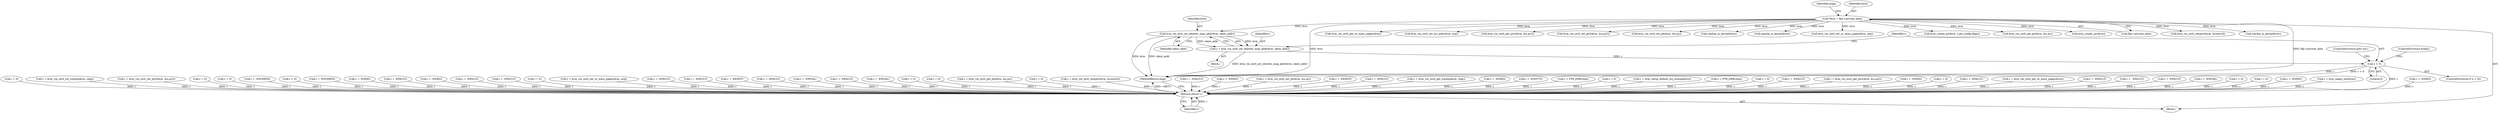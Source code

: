 digraph "0_linux_9c895160d25a76c21b65bad141b08e8d4f99afef@pointer" {
"1000158" [label="(Call,kvm_vm_ioctl_set_identity_map_addr(kvm, ident_addr))"];
"1000109" [label="(Call,*kvm = filp->private_data)"];
"1000156" [label="(Call,r = kvm_vm_ioctl_set_identity_map_addr(kvm, ident_addr))"];
"1000162" [label="(Call,r < 0)"];
"1000911" [label="(Return,return r;)"];
"1000224" [label="(Call,r = kvm_ioapic_init(kvm))"];
"1000629" [label="(Call,r = -ENXIO)"];
"1000544" [label="(Call,r = 0)"];
"1000536" [label="(Call,r = kvm_vm_ioctl_set_irqchip(kvm, chip))"];
"1000166" [label="(ControlStructure,break;)"];
"1000731" [label="(Call,r = kvm_vm_ioctl_set_pit2(kvm, &u.ps2))"];
"1000805" [label="(Call,r = 0)"];
"1000498" [label="(Call,r = 0)"];
"1000213" [label="(Call,r = -ENOMEM)"];
"1000136" [label="(Call,r < 0)"];
"1000180" [label="(Call,kvm_vm_ioctl_get_nr_mmu_pages(kvm))"];
"1000109" [label="(Call,*kvm = filp->private_data)"];
"1000132" [label="(Call,kvm_vm_ioctl_set_tss_addr(kvm, arg))"];
"1000355" [label="(Call,r = -ENOMEM)"];
"1000404" [label="(Call,r = -ENXIO)"];
"1000486" [label="(Call,r = -EFAULT)"];
"1000165" [label="(ControlStructure,goto out;)"];
"1000570" [label="(Call,r = -ENXIO)"];
"1000116" [label="(Identifier,argp)"];
"1000681" [label="(Call,r = -EFAULT)"];
"1000893" [label="(Call,r = -EFAULT)"];
"1000770" [label="(Call,r = 0)"];
"1000168" [label="(Call,r = kvm_vm_ioctl_set_nr_mmu_pages(kvm, arg))"];
"1000912" [label="(Identifier,r)"];
"1000324" [label="(Call,r = -EFAULT)"];
"1000429" [label="(Call,r = -EFAULT)"];
"1000159" [label="(Identifier,kvm)"];
"1000191" [label="(Call,r = -EEXIST)"];
"1000162" [label="(Call,r < 0)"];
"1000157" [label="(Identifier,r)"];
"1000392" [label="(Call,r = -EFAULT)"];
"1000826" [label="(Call,r = -EINVAL)"];
"1000144" [label="(Call,r = -EFAULT)"];
"1000792" [label="(Call,r = -EINVAL)"];
"1000672" [label="(Call,kvm_vm_ioctl_get_pit2(kvm, &u.ps2))"];
"1000107" [label="(Block,)"];
"1000446" [label="(Call,r = 0)"];
"1000733" [label="(Call,kvm_vm_ioctl_set_pit2(kvm, &u.ps2))"];
"1000742" [label="(Call,r = 0)"];
"1000643" [label="(Call,kvm_vm_ioctl_set_pit(kvm, &u.ps))"];
"1000582" [label="(Call,r = kvm_vm_ioctl_get_pit(kvm, &u.ps))"];
"1000835" [label="(Call,r = 0)"];
"1000761" [label="(Call,r = kvm_vm_ioctl_reinject(kvm, &control))"];
"1000161" [label="(ControlStructure,if (r < 0))"];
"1000613" [label="(Call,r = -EFAULT)"];
"1000409" [label="(Call,irqchip_in_kernel(kvm))"];
"1000719" [label="(Call,r = -ENXIO)"];
"1000641" [label="(Call,r = kvm_vm_ioctl_set_pit(kvm, &u.ps))"];
"1000142" [label="(Block,)"];
"1000110" [label="(Identifier,kvm)"];
"1000344" [label="(Call,r = -EEXIST)"];
"1000814" [label="(Call,r = -EFAULT)"];
"1000475" [label="(Call,irqchip_in_kernel(kvm))"];
"1000478" [label="(Call,r = kvm_vm_ioctl_get_irqchip(kvm, chip))"];
"1000658" [label="(Call,r = -ENXIO)"];
"1000170" [label="(Call,kvm_vm_ioctl_set_nr_mmu_pages(kvm, arg))"];
"1000121" [label="(Call,r = -ENOTTY)"];
"1000522" [label="(Call,r = PTR_ERR(chip))"];
"1000158" [label="(Call,kvm_vm_ioctl_set_identity_map_addr(kvm, ident_addr))"];
"1000607" [label="(Call,r = 0)"];
"1000163" [label="(Identifier,r)"];
"1000365" [label="(Call,kvm_create_pit(kvm, u.pit_config.flags))"];
"1000276" [label="(Call,r = kvm_setup_default_irq_routing(kvm))"];
"1000464" [label="(Call,r = PTR_ERR(chip))"];
"1000378" [label="(Call,r = 0)"];
"1000156" [label="(Call,r = kvm_vm_ioctl_set_identity_map_addr(kvm, ident_addr))"];
"1000703" [label="(Call,r = -EFAULT)"];
"1000670" [label="(Call,r = kvm_vm_ioctl_get_pit2(kvm, &u.ps2))"];
"1000584" [label="(Call,kvm_vm_ioctl_get_pit(kvm, &u.ps))"];
"1000469" [label="(Call,r = -ENXIO)"];
"1000905" [label="(Call,r = 0)"];
"1000164" [label="(Literal,0)"];
"1000776" [label="(Call,r = -EFAULT)"];
"1000911" [label="(Return,return r;)"];
"1000219" [label="(Call,kvm_create_pic(kvm))"];
"1000178" [label="(Call,r = kvm_vm_ioctl_get_nr_mmu_pages(kvm))"];
"1000593" [label="(Call,r = -EFAULT)"];
"1000111" [label="(Call,filp->private_data)"];
"1000749" [label="(Call,r =  -EFAULT)"];
"1000763" [label="(Call,kvm_vm_ioctl_reinject(kvm, &control))"];
"1000556" [label="(Call,r = -EFAULT)"];
"1000913" [label="(MethodReturn,long)"];
"1000160" [label="(Identifier,ident_addr)"];
"1000202" [label="(Call,r = -EINVAL)"];
"1000697" [label="(Call,r = 0)"];
"1000652" [label="(Call,r = 0)"];
"1000527" [label="(Call,r = -ENXIO)"];
"1000533" [label="(Call,irqchip_in_kernel(kvm))"];
"1000158" -> "1000156"  [label="AST: "];
"1000158" -> "1000160"  [label="CFG: "];
"1000159" -> "1000158"  [label="AST: "];
"1000160" -> "1000158"  [label="AST: "];
"1000156" -> "1000158"  [label="CFG: "];
"1000158" -> "1000913"  [label="DDG: kvm"];
"1000158" -> "1000913"  [label="DDG: ident_addr"];
"1000158" -> "1000156"  [label="DDG: kvm"];
"1000158" -> "1000156"  [label="DDG: ident_addr"];
"1000109" -> "1000158"  [label="DDG: kvm"];
"1000109" -> "1000107"  [label="AST: "];
"1000109" -> "1000111"  [label="CFG: "];
"1000110" -> "1000109"  [label="AST: "];
"1000111" -> "1000109"  [label="AST: "];
"1000116" -> "1000109"  [label="CFG: "];
"1000109" -> "1000913"  [label="DDG: kvm"];
"1000109" -> "1000913"  [label="DDG: filp->private_data"];
"1000109" -> "1000132"  [label="DDG: kvm"];
"1000109" -> "1000170"  [label="DDG: kvm"];
"1000109" -> "1000180"  [label="DDG: kvm"];
"1000109" -> "1000219"  [label="DDG: kvm"];
"1000109" -> "1000365"  [label="DDG: kvm"];
"1000109" -> "1000409"  [label="DDG: kvm"];
"1000109" -> "1000475"  [label="DDG: kvm"];
"1000109" -> "1000533"  [label="DDG: kvm"];
"1000109" -> "1000584"  [label="DDG: kvm"];
"1000109" -> "1000643"  [label="DDG: kvm"];
"1000109" -> "1000672"  [label="DDG: kvm"];
"1000109" -> "1000733"  [label="DDG: kvm"];
"1000109" -> "1000763"  [label="DDG: kvm"];
"1000156" -> "1000142"  [label="AST: "];
"1000157" -> "1000156"  [label="AST: "];
"1000163" -> "1000156"  [label="CFG: "];
"1000156" -> "1000913"  [label="DDG: kvm_vm_ioctl_set_identity_map_addr(kvm, ident_addr)"];
"1000156" -> "1000162"  [label="DDG: r"];
"1000162" -> "1000161"  [label="AST: "];
"1000162" -> "1000164"  [label="CFG: "];
"1000163" -> "1000162"  [label="AST: "];
"1000164" -> "1000162"  [label="AST: "];
"1000165" -> "1000162"  [label="CFG: "];
"1000166" -> "1000162"  [label="CFG: "];
"1000162" -> "1000913"  [label="DDG: r"];
"1000162" -> "1000913"  [label="DDG: r < 0"];
"1000162" -> "1000911"  [label="DDG: r"];
"1000911" -> "1000107"  [label="AST: "];
"1000911" -> "1000912"  [label="CFG: "];
"1000912" -> "1000911"  [label="AST: "];
"1000913" -> "1000911"  [label="CFG: "];
"1000911" -> "1000913"  [label="DDG: <RET>"];
"1000912" -> "1000911"  [label="DDG: r"];
"1000613" -> "1000911"  [label="DDG: r"];
"1000761" -> "1000911"  [label="DDG: r"];
"1000464" -> "1000911"  [label="DDG: r"];
"1000168" -> "1000911"  [label="DDG: r"];
"1000792" -> "1000911"  [label="DDG: r"];
"1000213" -> "1000911"  [label="DDG: r"];
"1000749" -> "1000911"  [label="DDG: r"];
"1000776" -> "1000911"  [label="DDG: r"];
"1000355" -> "1000911"  [label="DDG: r"];
"1000629" -> "1000911"  [label="DDG: r"];
"1000681" -> "1000911"  [label="DDG: r"];
"1000224" -> "1000911"  [label="DDG: r"];
"1000570" -> "1000911"  [label="DDG: r"];
"1000826" -> "1000911"  [label="DDG: r"];
"1000404" -> "1000911"  [label="DDG: r"];
"1000178" -> "1000911"  [label="DDG: r"];
"1000582" -> "1000911"  [label="DDG: r"];
"1000556" -> "1000911"  [label="DDG: r"];
"1000527" -> "1000911"  [label="DDG: r"];
"1000905" -> "1000911"  [label="DDG: r"];
"1000805" -> "1000911"  [label="DDG: r"];
"1000607" -> "1000911"  [label="DDG: r"];
"1000392" -> "1000911"  [label="DDG: r"];
"1000478" -> "1000911"  [label="DDG: r"];
"1000202" -> "1000911"  [label="DDG: r"];
"1000446" -> "1000911"  [label="DDG: r"];
"1000378" -> "1000911"  [label="DDG: r"];
"1000893" -> "1000911"  [label="DDG: r"];
"1000652" -> "1000911"  [label="DDG: r"];
"1000498" -> "1000911"  [label="DDG: r"];
"1000670" -> "1000911"  [label="DDG: r"];
"1000814" -> "1000911"  [label="DDG: r"];
"1000719" -> "1000911"  [label="DDG: r"];
"1000742" -> "1000911"  [label="DDG: r"];
"1000593" -> "1000911"  [label="DDG: r"];
"1000835" -> "1000911"  [label="DDG: r"];
"1000544" -> "1000911"  [label="DDG: r"];
"1000522" -> "1000911"  [label="DDG: r"];
"1000658" -> "1000911"  [label="DDG: r"];
"1000324" -> "1000911"  [label="DDG: r"];
"1000276" -> "1000911"  [label="DDG: r"];
"1000121" -> "1000911"  [label="DDG: r"];
"1000144" -> "1000911"  [label="DDG: r"];
"1000731" -> "1000911"  [label="DDG: r"];
"1000697" -> "1000911"  [label="DDG: r"];
"1000429" -> "1000911"  [label="DDG: r"];
"1000344" -> "1000911"  [label="DDG: r"];
"1000536" -> "1000911"  [label="DDG: r"];
"1000641" -> "1000911"  [label="DDG: r"];
"1000703" -> "1000911"  [label="DDG: r"];
"1000469" -> "1000911"  [label="DDG: r"];
"1000486" -> "1000911"  [label="DDG: r"];
"1000191" -> "1000911"  [label="DDG: r"];
"1000770" -> "1000911"  [label="DDG: r"];
"1000136" -> "1000911"  [label="DDG: r"];
}
